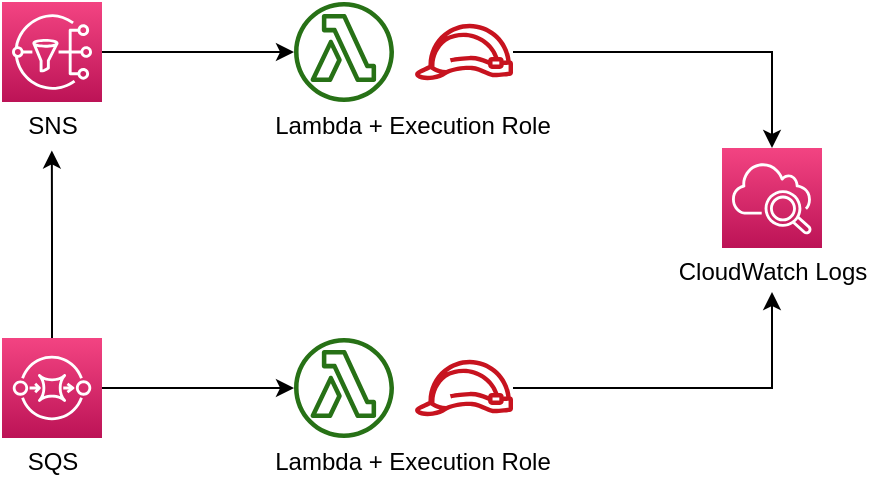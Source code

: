 <mxfile version="14.1.8" type="device"><diagram id="VrJSyCtyyk0UYBWMlAai" name="Page-1"><mxGraphModel dx="677" dy="391" grid="1" gridSize="10" guides="1" tooltips="1" connect="1" arrows="1" fold="1" page="1" pageScale="1" pageWidth="850" pageHeight="1100" background="none" math="0" shadow="0"><root><mxCell id="0"/><mxCell id="1" parent="0"/><mxCell id="ybQdrT7jCpmoqvzeCFG0-49" style="edgeStyle=orthogonalEdgeStyle;rounded=0;orthogonalLoop=1;jettySize=auto;html=1;" parent="1" edge="1"><mxGeometry x="480" y="380" as="geometry"><mxPoint x="543" y="434.833" as="sourcePoint"/></mxGeometry></mxCell><mxCell id="ybQdrT7jCpmoqvzeCFG0-24" value="" style="group" parent="1" vertex="1" connectable="0"><mxGeometry x="310" y="548" width="150" height="72.12" as="geometry"/></mxCell><mxCell id="knE5Spy5o__gSJGZ7oY4-8" value="" style="outlineConnect=0;fontColor=#232F3E;gradientColor=none;fillColor=#C7131F;strokeColor=none;dashed=0;verticalLabelPosition=bottom;verticalAlign=top;align=center;html=1;fontSize=12;fontStyle=0;aspect=fixed;pointerEvents=1;shape=mxgraph.aws4.role;" parent="ybQdrT7jCpmoqvzeCFG0-24" vertex="1"><mxGeometry x="76" y="10.9" width="50" height="28.21" as="geometry"/></mxCell><mxCell id="ybQdrT7jCpmoqvzeCFG0-4" value="" style="outlineConnect=0;fontColor=#232F3E;gradientColor=none;fillColor=#277116;strokeColor=none;dashed=0;verticalLabelPosition=bottom;verticalAlign=top;align=center;html=1;fontSize=12;fontStyle=0;aspect=fixed;pointerEvents=1;shape=mxgraph.aws4.lambda_function;" parent="ybQdrT7jCpmoqvzeCFG0-24" vertex="1"><mxGeometry x="16" width="50" height="50" as="geometry"/></mxCell><mxCell id="ybQdrT7jCpmoqvzeCFG0-16" value="Lambda + Execution Role" style="text;html=1;resizable=0;autosize=1;align=center;verticalAlign=middle;points=[];fillColor=none;strokeColor=none;rounded=0;" parent="ybQdrT7jCpmoqvzeCFG0-24" vertex="1"><mxGeometry y="52.12" width="150" height="20" as="geometry"/></mxCell><mxCell id="OB3KgQcfQXbfrCdNm1rG-5" value="" style="group" vertex="1" connectable="0" parent="1"><mxGeometry x="180" y="380" width="50" height="72" as="geometry"/></mxCell><mxCell id="OB3KgQcfQXbfrCdNm1rG-2" value="" style="outlineConnect=0;fontColor=#232F3E;gradientColor=#F34482;gradientDirection=north;fillColor=#BC1356;strokeColor=#ffffff;dashed=0;verticalLabelPosition=bottom;verticalAlign=top;align=center;html=1;fontSize=12;fontStyle=0;aspect=fixed;shape=mxgraph.aws4.resourceIcon;resIcon=mxgraph.aws4.sns;" vertex="1" parent="OB3KgQcfQXbfrCdNm1rG-5"><mxGeometry width="50" height="50" as="geometry"/></mxCell><mxCell id="OB3KgQcfQXbfrCdNm1rG-4" value="SNS" style="text;html=1;align=center;verticalAlign=middle;resizable=0;points=[];autosize=1;" vertex="1" parent="OB3KgQcfQXbfrCdNm1rG-5"><mxGeometry x="5" y="52" width="40" height="20" as="geometry"/></mxCell><mxCell id="OB3KgQcfQXbfrCdNm1rG-6" value="" style="group" vertex="1" connectable="0" parent="1"><mxGeometry x="180" y="548" width="50" height="72.12" as="geometry"/></mxCell><mxCell id="OB3KgQcfQXbfrCdNm1rG-1" value="" style="outlineConnect=0;fontColor=#232F3E;gradientColor=#F34482;gradientDirection=north;fillColor=#BC1356;strokeColor=#ffffff;dashed=0;verticalLabelPosition=bottom;verticalAlign=top;align=center;html=1;fontSize=12;fontStyle=0;aspect=fixed;shape=mxgraph.aws4.resourceIcon;resIcon=mxgraph.aws4.sqs;" vertex="1" parent="OB3KgQcfQXbfrCdNm1rG-6"><mxGeometry width="50" height="50" as="geometry"/></mxCell><mxCell id="OB3KgQcfQXbfrCdNm1rG-3" value="SQS" style="text;html=1;align=center;verticalAlign=middle;resizable=0;points=[];autosize=1;" vertex="1" parent="OB3KgQcfQXbfrCdNm1rG-6"><mxGeometry x="5" y="52.12" width="40" height="20" as="geometry"/></mxCell><mxCell id="OB3KgQcfQXbfrCdNm1rG-7" value="" style="group" vertex="1" connectable="0" parent="1"><mxGeometry x="310" y="380" width="150" height="72.12" as="geometry"/></mxCell><mxCell id="OB3KgQcfQXbfrCdNm1rG-8" value="" style="outlineConnect=0;fontColor=#232F3E;gradientColor=none;fillColor=#C7131F;strokeColor=none;dashed=0;verticalLabelPosition=bottom;verticalAlign=top;align=center;html=1;fontSize=12;fontStyle=0;aspect=fixed;pointerEvents=1;shape=mxgraph.aws4.role;" vertex="1" parent="OB3KgQcfQXbfrCdNm1rG-7"><mxGeometry x="76" y="10.9" width="50" height="28.21" as="geometry"/></mxCell><mxCell id="OB3KgQcfQXbfrCdNm1rG-9" value="" style="outlineConnect=0;fontColor=#232F3E;gradientColor=none;fillColor=#277116;strokeColor=none;dashed=0;verticalLabelPosition=bottom;verticalAlign=top;align=center;html=1;fontSize=12;fontStyle=0;aspect=fixed;pointerEvents=1;shape=mxgraph.aws4.lambda_function;" vertex="1" parent="OB3KgQcfQXbfrCdNm1rG-7"><mxGeometry x="16" width="50" height="50" as="geometry"/></mxCell><mxCell id="OB3KgQcfQXbfrCdNm1rG-10" value="Lambda + Execution Role" style="text;html=1;resizable=0;autosize=1;align=center;verticalAlign=middle;points=[];fillColor=none;strokeColor=none;rounded=0;" vertex="1" parent="OB3KgQcfQXbfrCdNm1rG-7"><mxGeometry y="52.12" width="150" height="20" as="geometry"/></mxCell><mxCell id="OB3KgQcfQXbfrCdNm1rG-11" value="" style="group" vertex="1" connectable="0" parent="1"><mxGeometry x="510" y="453" width="110" height="72" as="geometry"/></mxCell><mxCell id="OB3KgQcfQXbfrCdNm1rG-12" value="" style="outlineConnect=0;fontColor=#232F3E;gradientColor=#F34482;gradientDirection=north;fillColor=#BC1356;strokeColor=#ffffff;dashed=0;verticalLabelPosition=bottom;verticalAlign=top;align=center;html=1;fontSize=12;fontStyle=0;aspect=fixed;shape=mxgraph.aws4.resourceIcon;resIcon=mxgraph.aws4.cloudwatch_2;" vertex="1" parent="OB3KgQcfQXbfrCdNm1rG-11"><mxGeometry x="30" width="50" height="50" as="geometry"/></mxCell><mxCell id="OB3KgQcfQXbfrCdNm1rG-13" value="CloudWatch Logs" style="text;html=1;resizable=0;autosize=1;align=center;verticalAlign=middle;points=[];fillColor=none;strokeColor=none;rounded=0;" vertex="1" parent="OB3KgQcfQXbfrCdNm1rG-11"><mxGeometry y="52" width="110" height="20" as="geometry"/></mxCell><mxCell id="OB3KgQcfQXbfrCdNm1rG-14" style="edgeStyle=orthogonalEdgeStyle;rounded=0;orthogonalLoop=1;jettySize=auto;html=1;entryX=0.498;entryY=1.112;entryDx=0;entryDy=0;entryPerimeter=0;" edge="1" parent="1" source="OB3KgQcfQXbfrCdNm1rG-1" target="OB3KgQcfQXbfrCdNm1rG-4"><mxGeometry relative="1" as="geometry"/></mxCell><mxCell id="OB3KgQcfQXbfrCdNm1rG-15" style="edgeStyle=orthogonalEdgeStyle;rounded=0;orthogonalLoop=1;jettySize=auto;html=1;" edge="1" parent="1" source="OB3KgQcfQXbfrCdNm1rG-2" target="OB3KgQcfQXbfrCdNm1rG-9"><mxGeometry relative="1" as="geometry"/></mxCell><mxCell id="OB3KgQcfQXbfrCdNm1rG-16" style="edgeStyle=orthogonalEdgeStyle;rounded=0;orthogonalLoop=1;jettySize=auto;html=1;" edge="1" parent="1" source="OB3KgQcfQXbfrCdNm1rG-1" target="ybQdrT7jCpmoqvzeCFG0-4"><mxGeometry relative="1" as="geometry"/></mxCell><mxCell id="OB3KgQcfQXbfrCdNm1rG-17" style="edgeStyle=orthogonalEdgeStyle;rounded=0;orthogonalLoop=1;jettySize=auto;html=1;" edge="1" parent="1" source="OB3KgQcfQXbfrCdNm1rG-8" target="OB3KgQcfQXbfrCdNm1rG-12"><mxGeometry relative="1" as="geometry"/></mxCell><mxCell id="OB3KgQcfQXbfrCdNm1rG-18" style="edgeStyle=orthogonalEdgeStyle;rounded=0;orthogonalLoop=1;jettySize=auto;html=1;" edge="1" parent="1" source="knE5Spy5o__gSJGZ7oY4-8" target="OB3KgQcfQXbfrCdNm1rG-13"><mxGeometry relative="1" as="geometry"/></mxCell></root></mxGraphModel></diagram></mxfile>
